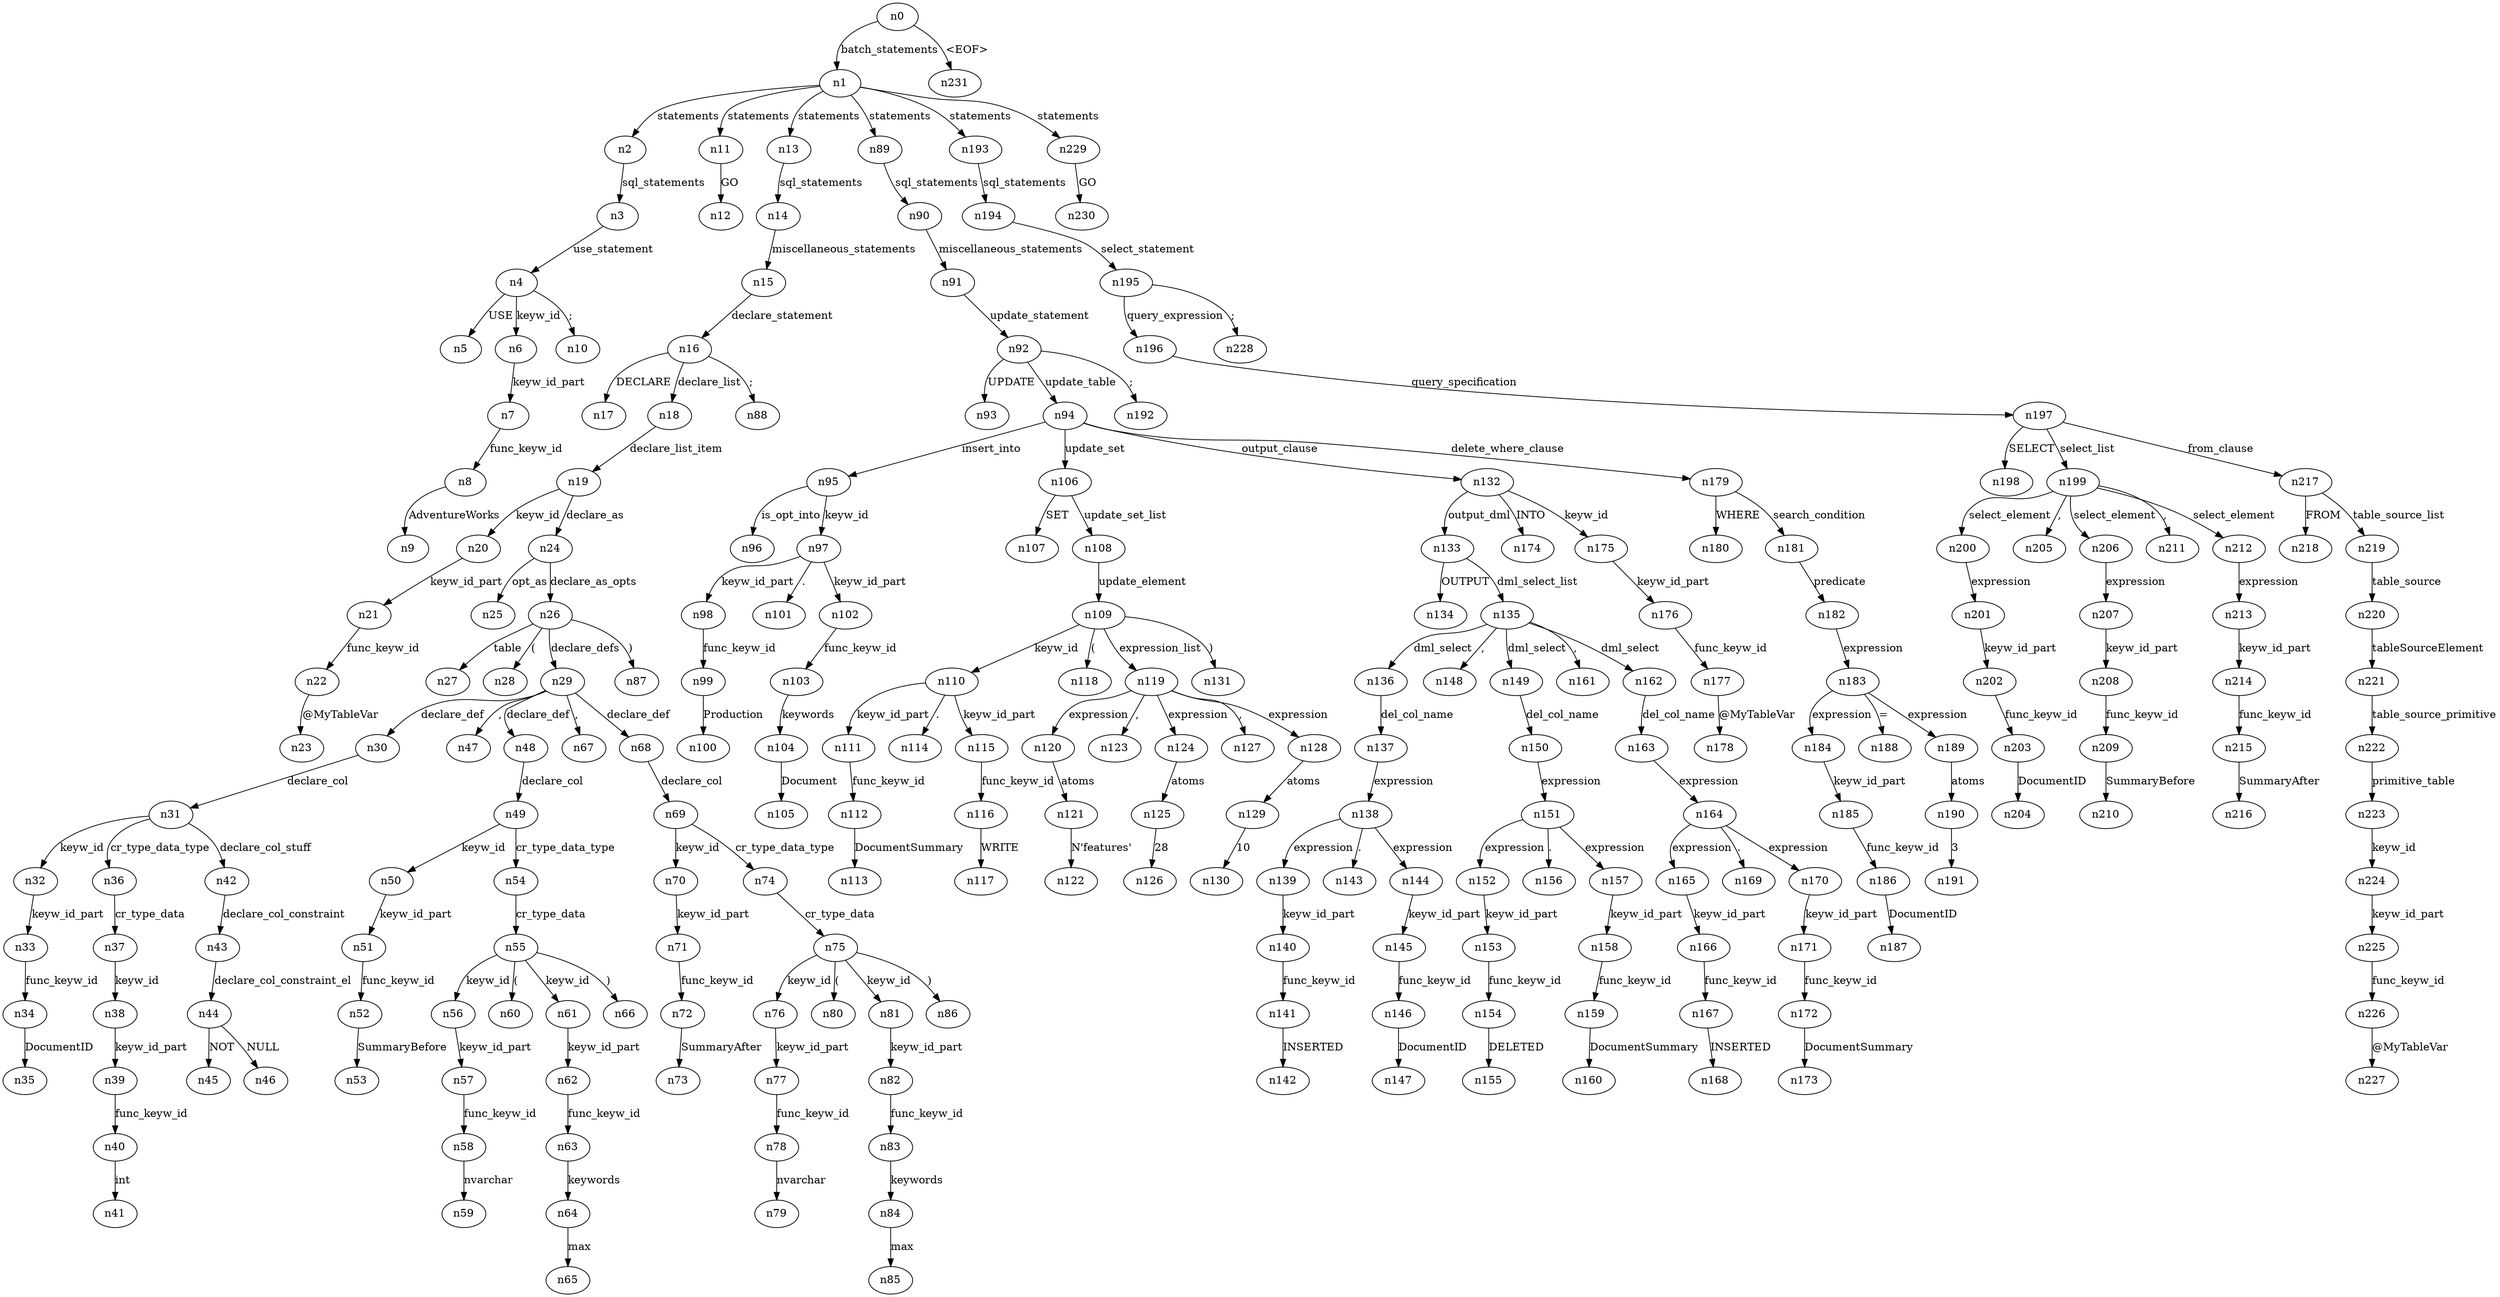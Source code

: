 digraph ParseTree {
  n0 -> n1 [label="batch_statements"];
  n1 -> n2 [label="statements"];
  n2 -> n3 [label="sql_statements"];
  n3 -> n4 [label="use_statement"];
  n4 -> n5 [label="USE"];
  n4 -> n6 [label="keyw_id"];
  n6 -> n7 [label="keyw_id_part"];
  n7 -> n8 [label="func_keyw_id"];
  n8 -> n9 [label="AdventureWorks"];
  n4 -> n10 [label=";"];
  n1 -> n11 [label="statements"];
  n11 -> n12 [label="GO"];
  n1 -> n13 [label="statements"];
  n13 -> n14 [label="sql_statements"];
  n14 -> n15 [label="miscellaneous_statements"];
  n15 -> n16 [label="declare_statement"];
  n16 -> n17 [label="DECLARE"];
  n16 -> n18 [label="declare_list"];
  n18 -> n19 [label="declare_list_item"];
  n19 -> n20 [label="keyw_id"];
  n20 -> n21 [label="keyw_id_part"];
  n21 -> n22 [label="func_keyw_id"];
  n22 -> n23 [label="@MyTableVar"];
  n19 -> n24 [label="declare_as"];
  n24 -> n25 [label="opt_as"];
  n24 -> n26 [label="declare_as_opts"];
  n26 -> n27 [label="table"];
  n26 -> n28 [label="("];
  n26 -> n29 [label="declare_defs"];
  n29 -> n30 [label="declare_def"];
  n30 -> n31 [label="declare_col"];
  n31 -> n32 [label="keyw_id"];
  n32 -> n33 [label="keyw_id_part"];
  n33 -> n34 [label="func_keyw_id"];
  n34 -> n35 [label="DocumentID"];
  n31 -> n36 [label="cr_type_data_type"];
  n36 -> n37 [label="cr_type_data"];
  n37 -> n38 [label="keyw_id"];
  n38 -> n39 [label="keyw_id_part"];
  n39 -> n40 [label="func_keyw_id"];
  n40 -> n41 [label="int"];
  n31 -> n42 [label="declare_col_stuff"];
  n42 -> n43 [label="declare_col_constraint"];
  n43 -> n44 [label="declare_col_constraint_el"];
  n44 -> n45 [label="NOT"];
  n44 -> n46 [label="NULL"];
  n29 -> n47 [label=","];
  n29 -> n48 [label="declare_def"];
  n48 -> n49 [label="declare_col"];
  n49 -> n50 [label="keyw_id"];
  n50 -> n51 [label="keyw_id_part"];
  n51 -> n52 [label="func_keyw_id"];
  n52 -> n53 [label="SummaryBefore"];
  n49 -> n54 [label="cr_type_data_type"];
  n54 -> n55 [label="cr_type_data"];
  n55 -> n56 [label="keyw_id"];
  n56 -> n57 [label="keyw_id_part"];
  n57 -> n58 [label="func_keyw_id"];
  n58 -> n59 [label="nvarchar"];
  n55 -> n60 [label="("];
  n55 -> n61 [label="keyw_id"];
  n61 -> n62 [label="keyw_id_part"];
  n62 -> n63 [label="func_keyw_id"];
  n63 -> n64 [label="keywords"];
  n64 -> n65 [label="max"];
  n55 -> n66 [label=")"];
  n29 -> n67 [label=","];
  n29 -> n68 [label="declare_def"];
  n68 -> n69 [label="declare_col"];
  n69 -> n70 [label="keyw_id"];
  n70 -> n71 [label="keyw_id_part"];
  n71 -> n72 [label="func_keyw_id"];
  n72 -> n73 [label="SummaryAfter"];
  n69 -> n74 [label="cr_type_data_type"];
  n74 -> n75 [label="cr_type_data"];
  n75 -> n76 [label="keyw_id"];
  n76 -> n77 [label="keyw_id_part"];
  n77 -> n78 [label="func_keyw_id"];
  n78 -> n79 [label="nvarchar"];
  n75 -> n80 [label="("];
  n75 -> n81 [label="keyw_id"];
  n81 -> n82 [label="keyw_id_part"];
  n82 -> n83 [label="func_keyw_id"];
  n83 -> n84 [label="keywords"];
  n84 -> n85 [label="max"];
  n75 -> n86 [label=")"];
  n26 -> n87 [label=")"];
  n16 -> n88 [label=";"];
  n1 -> n89 [label="statements"];
  n89 -> n90 [label="sql_statements"];
  n90 -> n91 [label="miscellaneous_statements"];
  n91 -> n92 [label="update_statement"];
  n92 -> n93 [label="UPDATE"];
  n92 -> n94 [label="update_table"];
  n94 -> n95 [label="insert_into"];
  n95 -> n96 [label="is_opt_into"];
  n95 -> n97 [label="keyw_id"];
  n97 -> n98 [label="keyw_id_part"];
  n98 -> n99 [label="func_keyw_id"];
  n99 -> n100 [label="Production"];
  n97 -> n101 [label="."];
  n97 -> n102 [label="keyw_id_part"];
  n102 -> n103 [label="func_keyw_id"];
  n103 -> n104 [label="keywords"];
  n104 -> n105 [label="Document"];
  n94 -> n106 [label="update_set"];
  n106 -> n107 [label="SET"];
  n106 -> n108 [label="update_set_list"];
  n108 -> n109 [label="update_element"];
  n109 -> n110 [label="keyw_id"];
  n110 -> n111 [label="keyw_id_part"];
  n111 -> n112 [label="func_keyw_id"];
  n112 -> n113 [label="DocumentSummary"];
  n110 -> n114 [label="."];
  n110 -> n115 [label="keyw_id_part"];
  n115 -> n116 [label="func_keyw_id"];
  n116 -> n117 [label="WRITE"];
  n109 -> n118 [label="("];
  n109 -> n119 [label="expression_list"];
  n119 -> n120 [label="expression"];
  n120 -> n121 [label="atoms"];
  n121 -> n122 [label="N'features'"];
  n119 -> n123 [label=","];
  n119 -> n124 [label="expression"];
  n124 -> n125 [label="atoms"];
  n125 -> n126 [label="28"];
  n119 -> n127 [label=","];
  n119 -> n128 [label="expression"];
  n128 -> n129 [label="atoms"];
  n129 -> n130 [label="10"];
  n109 -> n131 [label=")"];
  n94 -> n132 [label="output_clause"];
  n132 -> n133 [label="output_dml"];
  n133 -> n134 [label="OUTPUT"];
  n133 -> n135 [label="dml_select_list"];
  n135 -> n136 [label="dml_select"];
  n136 -> n137 [label="del_col_name"];
  n137 -> n138 [label="expression"];
  n138 -> n139 [label="expression"];
  n139 -> n140 [label="keyw_id_part"];
  n140 -> n141 [label="func_keyw_id"];
  n141 -> n142 [label="INSERTED"];
  n138 -> n143 [label="."];
  n138 -> n144 [label="expression"];
  n144 -> n145 [label="keyw_id_part"];
  n145 -> n146 [label="func_keyw_id"];
  n146 -> n147 [label="DocumentID"];
  n135 -> n148 [label=","];
  n135 -> n149 [label="dml_select"];
  n149 -> n150 [label="del_col_name"];
  n150 -> n151 [label="expression"];
  n151 -> n152 [label="expression"];
  n152 -> n153 [label="keyw_id_part"];
  n153 -> n154 [label="func_keyw_id"];
  n154 -> n155 [label="DELETED"];
  n151 -> n156 [label="."];
  n151 -> n157 [label="expression"];
  n157 -> n158 [label="keyw_id_part"];
  n158 -> n159 [label="func_keyw_id"];
  n159 -> n160 [label="DocumentSummary"];
  n135 -> n161 [label=","];
  n135 -> n162 [label="dml_select"];
  n162 -> n163 [label="del_col_name"];
  n163 -> n164 [label="expression"];
  n164 -> n165 [label="expression"];
  n165 -> n166 [label="keyw_id_part"];
  n166 -> n167 [label="func_keyw_id"];
  n167 -> n168 [label="INSERTED"];
  n164 -> n169 [label="."];
  n164 -> n170 [label="expression"];
  n170 -> n171 [label="keyw_id_part"];
  n171 -> n172 [label="func_keyw_id"];
  n172 -> n173 [label="DocumentSummary"];
  n132 -> n174 [label="INTO"];
  n132 -> n175 [label="keyw_id"];
  n175 -> n176 [label="keyw_id_part"];
  n176 -> n177 [label="func_keyw_id"];
  n177 -> n178 [label="@MyTableVar"];
  n94 -> n179 [label="delete_where_clause"];
  n179 -> n180 [label="WHERE"];
  n179 -> n181 [label="search_condition"];
  n181 -> n182 [label="predicate"];
  n182 -> n183 [label="expression"];
  n183 -> n184 [label="expression"];
  n184 -> n185 [label="keyw_id_part"];
  n185 -> n186 [label="func_keyw_id"];
  n186 -> n187 [label="DocumentID"];
  n183 -> n188 [label="="];
  n183 -> n189 [label="expression"];
  n189 -> n190 [label="atoms"];
  n190 -> n191 [label="3"];
  n92 -> n192 [label=";"];
  n1 -> n193 [label="statements"];
  n193 -> n194 [label="sql_statements"];
  n194 -> n195 [label="select_statement"];
  n195 -> n196 [label="query_expression"];
  n196 -> n197 [label="query_specification"];
  n197 -> n198 [label="SELECT"];
  n197 -> n199 [label="select_list"];
  n199 -> n200 [label="select_element"];
  n200 -> n201 [label="expression"];
  n201 -> n202 [label="keyw_id_part"];
  n202 -> n203 [label="func_keyw_id"];
  n203 -> n204 [label="DocumentID"];
  n199 -> n205 [label=","];
  n199 -> n206 [label="select_element"];
  n206 -> n207 [label="expression"];
  n207 -> n208 [label="keyw_id_part"];
  n208 -> n209 [label="func_keyw_id"];
  n209 -> n210 [label="SummaryBefore"];
  n199 -> n211 [label=","];
  n199 -> n212 [label="select_element"];
  n212 -> n213 [label="expression"];
  n213 -> n214 [label="keyw_id_part"];
  n214 -> n215 [label="func_keyw_id"];
  n215 -> n216 [label="SummaryAfter"];
  n197 -> n217 [label="from_clause"];
  n217 -> n218 [label="FROM"];
  n217 -> n219 [label="table_source_list"];
  n219 -> n220 [label="table_source"];
  n220 -> n221 [label="tableSourceElement"];
  n221 -> n222 [label="table_source_primitive"];
  n222 -> n223 [label="primitive_table"];
  n223 -> n224 [label="keyw_id"];
  n224 -> n225 [label="keyw_id_part"];
  n225 -> n226 [label="func_keyw_id"];
  n226 -> n227 [label="@MyTableVar"];
  n195 -> n228 [label=";"];
  n1 -> n229 [label="statements"];
  n229 -> n230 [label="GO"];
  n0 -> n231 [label="<EOF>"];
}